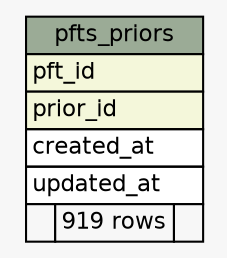 // dot 2.30.1 on Mac OS X 10.7.5
// SchemaSpy rev 590
digraph "pfts_priors" {
  graph [
    rankdir="RL"
    bgcolor="#f7f7f7"
    nodesep="0.18"
    ranksep="0.46"
    fontname="Helvetica"
    fontsize="11"
  ];
  node [
    fontname="Helvetica"
    fontsize="11"
    shape="plaintext"
  ];
  edge [
    arrowsize="0.8"
  ];
  "pfts_priors" [
    label=<
    <TABLE BORDER="0" CELLBORDER="1" CELLSPACING="0" BGCOLOR="#ffffff">
      <TR><TD COLSPAN="3" BGCOLOR="#9bab96" ALIGN="CENTER">pfts_priors</TD></TR>
      <TR><TD PORT="pft_id" COLSPAN="3" BGCOLOR="#f4f7da" ALIGN="LEFT">pft_id</TD></TR>
      <TR><TD PORT="prior_id" COLSPAN="3" BGCOLOR="#f4f7da" ALIGN="LEFT">prior_id</TD></TR>
      <TR><TD PORT="created_at" COLSPAN="3" ALIGN="LEFT">created_at</TD></TR>
      <TR><TD PORT="updated_at" COLSPAN="3" ALIGN="LEFT">updated_at</TD></TR>
      <TR><TD ALIGN="LEFT" BGCOLOR="#f7f7f7">  </TD><TD ALIGN="RIGHT" BGCOLOR="#f7f7f7">919 rows</TD><TD ALIGN="RIGHT" BGCOLOR="#f7f7f7">  </TD></TR>
    </TABLE>>
    URL="tables/pfts_priors.html"
    tooltip="pfts_priors"
  ];
}
